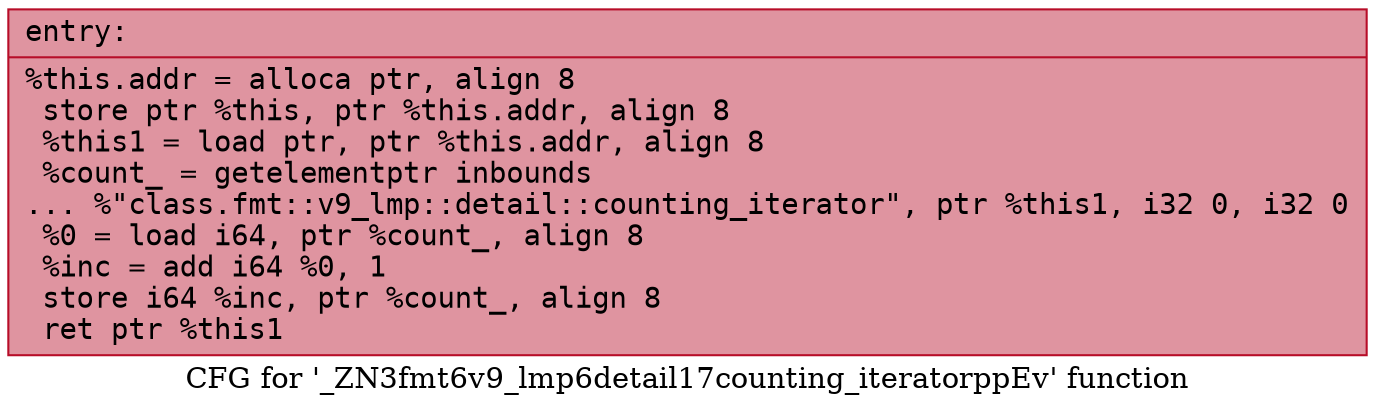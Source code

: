 digraph "CFG for '_ZN3fmt6v9_lmp6detail17counting_iteratorppEv' function" {
	label="CFG for '_ZN3fmt6v9_lmp6detail17counting_iteratorppEv' function";

	Node0x55fec36da720 [shape=record,color="#b70d28ff", style=filled, fillcolor="#b70d2870" fontname="Courier",label="{entry:\l|  %this.addr = alloca ptr, align 8\l  store ptr %this, ptr %this.addr, align 8\l  %this1 = load ptr, ptr %this.addr, align 8\l  %count_ = getelementptr inbounds\l... %\"class.fmt::v9_lmp::detail::counting_iterator\", ptr %this1, i32 0, i32 0\l  %0 = load i64, ptr %count_, align 8\l  %inc = add i64 %0, 1\l  store i64 %inc, ptr %count_, align 8\l  ret ptr %this1\l}"];
}
